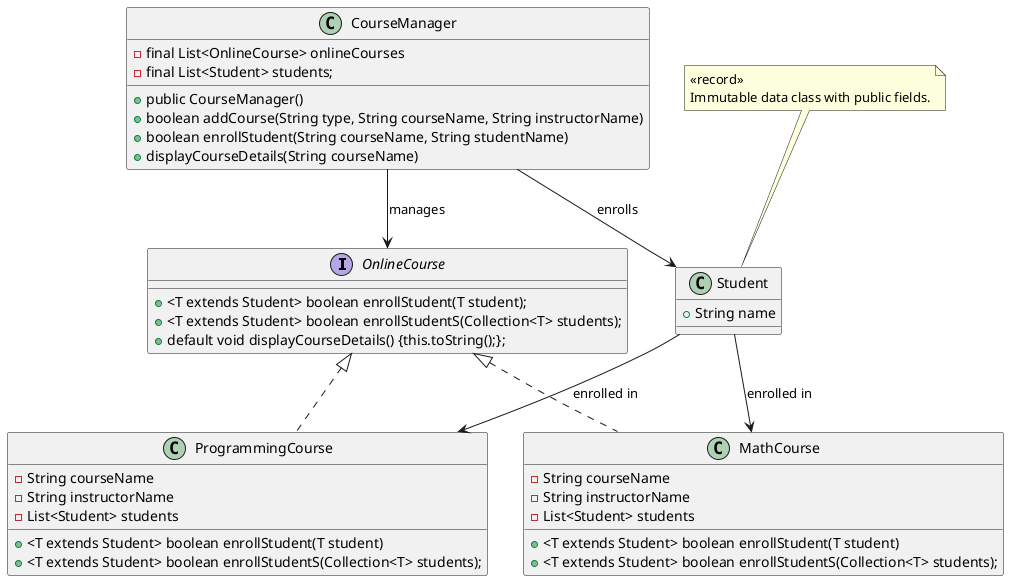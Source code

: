 @startuml
' Define the interface
interface OnlineCourse {
        + <T extends Student> boolean enrollStudent(T student);
        + <T extends Student> boolean enrollStudentS(Collection<T> students);
        + default void displayCourseDetails() {this.toString();};
}

' Define the org.digitalcareerinstitute.Student class with a note
class Student {
    + String name
}

note top of Student
    <<record>>
    Immutable data class with public fields.
end note

' Define classes that implement the OnlineCourse interface
class ProgrammingCourse implements OnlineCourse {
    - String courseName
    - String instructorName
    - List<Student> students
    + <T extends Student> boolean enrollStudent(T student)
    + <T extends Student> boolean enrollStudentS(Collection<T> students);
}

class MathCourse implements OnlineCourse {
    - String courseName
    - String instructorName
    - List<Student> students
    + <T extends Student> boolean enrollStudent(T student)
    + <T extends Student> boolean enrollStudentS(Collection<T> students);
}

' Define the CourseManager class
class CourseManager {
    - final List<OnlineCourse> onlineCourses
    - final List<Student> students;
    + public CourseManager()
    + boolean addCourse(String type, String courseName, String instructorName)
    + boolean enrollStudent(String courseName, String studentName)
    + displayCourseDetails(String courseName)
}

' Define relationships between the classes and interface
Student --> ProgrammingCourse : enrolled in
Student --> MathCourse : enrolled in
' ProgrammingCourse --> OnlineCourse
' MathCourse --> OnlineCourse
CourseManager --> OnlineCourse : manages
CourseManager --> Student : enrolls

@enduml
